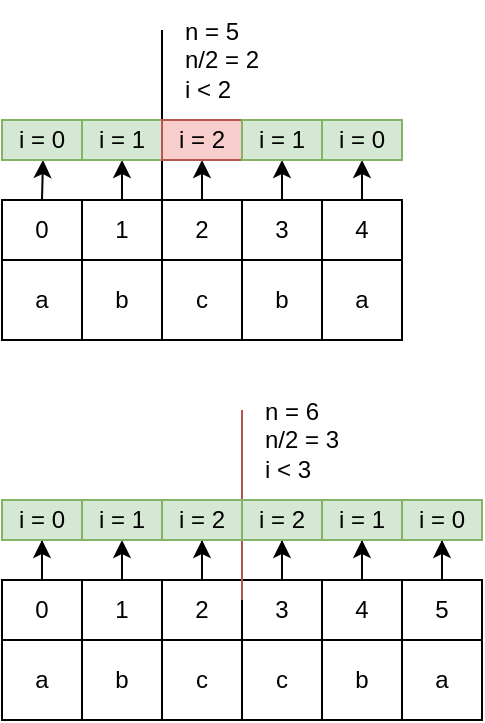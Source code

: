 <mxfile version="21.7.5" type="github">
  <diagram name="第 1 页" id="dkUAmcEz4Ft4TNXjTfV3">
    <mxGraphModel dx="809" dy="509" grid="1" gridSize="10" guides="1" tooltips="1" connect="1" arrows="1" fold="1" page="1" pageScale="1" pageWidth="827" pageHeight="1169" math="0" shadow="0">
      <root>
        <mxCell id="0" />
        <mxCell id="1" parent="0" />
        <mxCell id="A5HtiUHyVA4H0x5wCQ9Z-1" value="a" style="rounded=0;whiteSpace=wrap;html=1;" vertex="1" parent="1">
          <mxGeometry x="200" y="430" width="40" height="40" as="geometry" />
        </mxCell>
        <mxCell id="A5HtiUHyVA4H0x5wCQ9Z-2" value="b" style="rounded=0;whiteSpace=wrap;html=1;" vertex="1" parent="1">
          <mxGeometry x="240" y="430" width="40" height="40" as="geometry" />
        </mxCell>
        <mxCell id="A5HtiUHyVA4H0x5wCQ9Z-3" value="c" style="rounded=0;whiteSpace=wrap;html=1;" vertex="1" parent="1">
          <mxGeometry x="280" y="430" width="40" height="40" as="geometry" />
        </mxCell>
        <mxCell id="A5HtiUHyVA4H0x5wCQ9Z-4" value="c" style="rounded=0;whiteSpace=wrap;html=1;" vertex="1" parent="1">
          <mxGeometry x="320" y="430" width="40" height="40" as="geometry" />
        </mxCell>
        <mxCell id="A5HtiUHyVA4H0x5wCQ9Z-5" value="b" style="rounded=0;whiteSpace=wrap;html=1;" vertex="1" parent="1">
          <mxGeometry x="360" y="430" width="40" height="40" as="geometry" />
        </mxCell>
        <mxCell id="A5HtiUHyVA4H0x5wCQ9Z-6" value="a" style="rounded=0;whiteSpace=wrap;html=1;" vertex="1" parent="1">
          <mxGeometry x="400" y="430" width="40" height="40" as="geometry" />
        </mxCell>
        <mxCell id="A5HtiUHyVA4H0x5wCQ9Z-35" value="" style="edgeStyle=orthogonalEdgeStyle;rounded=0;orthogonalLoop=1;jettySize=auto;html=1;" edge="1" parent="1" source="A5HtiUHyVA4H0x5wCQ9Z-7" target="A5HtiUHyVA4H0x5wCQ9Z-34">
          <mxGeometry relative="1" as="geometry" />
        </mxCell>
        <mxCell id="A5HtiUHyVA4H0x5wCQ9Z-7" value="0" style="rounded=0;whiteSpace=wrap;html=1;" vertex="1" parent="1">
          <mxGeometry x="200" y="400" width="40" height="30" as="geometry" />
        </mxCell>
        <mxCell id="A5HtiUHyVA4H0x5wCQ9Z-38" style="edgeStyle=orthogonalEdgeStyle;rounded=0;orthogonalLoop=1;jettySize=auto;html=1;exitX=0.5;exitY=0;exitDx=0;exitDy=0;entryX=0.5;entryY=1;entryDx=0;entryDy=0;" edge="1" parent="1" source="A5HtiUHyVA4H0x5wCQ9Z-8" target="A5HtiUHyVA4H0x5wCQ9Z-36">
          <mxGeometry relative="1" as="geometry" />
        </mxCell>
        <mxCell id="A5HtiUHyVA4H0x5wCQ9Z-8" value="1" style="rounded=0;whiteSpace=wrap;html=1;" vertex="1" parent="1">
          <mxGeometry x="240" y="400" width="40" height="30" as="geometry" />
        </mxCell>
        <mxCell id="A5HtiUHyVA4H0x5wCQ9Z-40" style="edgeStyle=orthogonalEdgeStyle;rounded=0;orthogonalLoop=1;jettySize=auto;html=1;entryX=0.5;entryY=1;entryDx=0;entryDy=0;" edge="1" parent="1" source="A5HtiUHyVA4H0x5wCQ9Z-9" target="A5HtiUHyVA4H0x5wCQ9Z-37">
          <mxGeometry relative="1" as="geometry" />
        </mxCell>
        <mxCell id="A5HtiUHyVA4H0x5wCQ9Z-9" value="2" style="rounded=0;whiteSpace=wrap;html=1;" vertex="1" parent="1">
          <mxGeometry x="280" y="400" width="40" height="30" as="geometry" />
        </mxCell>
        <mxCell id="A5HtiUHyVA4H0x5wCQ9Z-46" style="edgeStyle=orthogonalEdgeStyle;rounded=0;orthogonalLoop=1;jettySize=auto;html=1;entryX=0.5;entryY=1;entryDx=0;entryDy=0;" edge="1" parent="1" source="A5HtiUHyVA4H0x5wCQ9Z-10" target="A5HtiUHyVA4H0x5wCQ9Z-41">
          <mxGeometry relative="1" as="geometry" />
        </mxCell>
        <mxCell id="A5HtiUHyVA4H0x5wCQ9Z-10" value="3" style="rounded=0;whiteSpace=wrap;html=1;" vertex="1" parent="1">
          <mxGeometry x="320" y="400" width="40" height="30" as="geometry" />
        </mxCell>
        <mxCell id="A5HtiUHyVA4H0x5wCQ9Z-47" style="edgeStyle=orthogonalEdgeStyle;rounded=0;orthogonalLoop=1;jettySize=auto;html=1;entryX=0.5;entryY=1;entryDx=0;entryDy=0;" edge="1" parent="1" source="A5HtiUHyVA4H0x5wCQ9Z-11" target="A5HtiUHyVA4H0x5wCQ9Z-42">
          <mxGeometry relative="1" as="geometry" />
        </mxCell>
        <mxCell id="A5HtiUHyVA4H0x5wCQ9Z-11" value="4" style="rounded=0;whiteSpace=wrap;html=1;" vertex="1" parent="1">
          <mxGeometry x="360" y="400" width="40" height="30" as="geometry" />
        </mxCell>
        <mxCell id="A5HtiUHyVA4H0x5wCQ9Z-48" style="edgeStyle=orthogonalEdgeStyle;rounded=0;orthogonalLoop=1;jettySize=auto;html=1;entryX=0.5;entryY=1;entryDx=0;entryDy=0;" edge="1" parent="1" source="A5HtiUHyVA4H0x5wCQ9Z-12" target="A5HtiUHyVA4H0x5wCQ9Z-43">
          <mxGeometry relative="1" as="geometry" />
        </mxCell>
        <mxCell id="A5HtiUHyVA4H0x5wCQ9Z-12" value="5" style="rounded=0;whiteSpace=wrap;html=1;" vertex="1" parent="1">
          <mxGeometry x="400" y="400" width="40" height="30" as="geometry" />
        </mxCell>
        <mxCell id="A5HtiUHyVA4H0x5wCQ9Z-13" value="a" style="rounded=0;whiteSpace=wrap;html=1;" vertex="1" parent="1">
          <mxGeometry x="200" y="240" width="40" height="40" as="geometry" />
        </mxCell>
        <mxCell id="A5HtiUHyVA4H0x5wCQ9Z-14" value="b" style="rounded=0;whiteSpace=wrap;html=1;" vertex="1" parent="1">
          <mxGeometry x="240" y="240" width="40" height="40" as="geometry" />
        </mxCell>
        <mxCell id="A5HtiUHyVA4H0x5wCQ9Z-15" value="c" style="rounded=0;whiteSpace=wrap;html=1;" vertex="1" parent="1">
          <mxGeometry x="280" y="240" width="40" height="40" as="geometry" />
        </mxCell>
        <mxCell id="A5HtiUHyVA4H0x5wCQ9Z-16" value="b" style="rounded=0;whiteSpace=wrap;html=1;" vertex="1" parent="1">
          <mxGeometry x="320" y="240" width="40" height="40" as="geometry" />
        </mxCell>
        <mxCell id="A5HtiUHyVA4H0x5wCQ9Z-17" value="a" style="rounded=0;whiteSpace=wrap;html=1;" vertex="1" parent="1">
          <mxGeometry x="360" y="240" width="40" height="40" as="geometry" />
        </mxCell>
        <mxCell id="A5HtiUHyVA4H0x5wCQ9Z-19" value="0" style="rounded=0;whiteSpace=wrap;html=1;" vertex="1" parent="1">
          <mxGeometry x="200" y="210" width="40" height="30" as="geometry" />
        </mxCell>
        <mxCell id="A5HtiUHyVA4H0x5wCQ9Z-20" value="1" style="rounded=0;whiteSpace=wrap;html=1;" vertex="1" parent="1">
          <mxGeometry x="240" y="210" width="40" height="30" as="geometry" />
        </mxCell>
        <mxCell id="A5HtiUHyVA4H0x5wCQ9Z-21" value="2" style="rounded=0;whiteSpace=wrap;html=1;" vertex="1" parent="1">
          <mxGeometry x="280" y="210" width="40" height="30" as="geometry" />
        </mxCell>
        <mxCell id="A5HtiUHyVA4H0x5wCQ9Z-22" value="3" style="rounded=0;whiteSpace=wrap;html=1;" vertex="1" parent="1">
          <mxGeometry x="320" y="210" width="40" height="30" as="geometry" />
        </mxCell>
        <mxCell id="A5HtiUHyVA4H0x5wCQ9Z-23" value="4" style="rounded=0;whiteSpace=wrap;html=1;" vertex="1" parent="1">
          <mxGeometry x="360" y="210" width="40" height="30" as="geometry" />
        </mxCell>
        <mxCell id="A5HtiUHyVA4H0x5wCQ9Z-25" value="&lt;div style=&quot;text-align: left;&quot;&gt;&lt;span style=&quot;background-color: initial;&quot;&gt;n = 5&lt;/span&gt;&lt;/div&gt;&lt;div style=&quot;text-align: left;&quot;&gt;&lt;span style=&quot;background-color: initial;&quot;&gt;n/2 = 2&lt;/span&gt;&lt;/div&gt;&lt;div style=&quot;text-align: left;&quot;&gt;&lt;span style=&quot;background-color: initial;&quot;&gt;i &amp;lt; 2&lt;/span&gt;&lt;/div&gt;" style="text;html=1;strokeColor=none;fillColor=none;align=center;verticalAlign=middle;whiteSpace=wrap;rounded=0;" vertex="1" parent="1">
          <mxGeometry x="280" y="110" width="60" height="60" as="geometry" />
        </mxCell>
        <mxCell id="A5HtiUHyVA4H0x5wCQ9Z-26" value="" style="endArrow=none;html=1;rounded=0;entryX=0;entryY=0;entryDx=0;entryDy=0;exitX=0;exitY=0.25;exitDx=0;exitDy=0;" edge="1" parent="1" source="A5HtiUHyVA4H0x5wCQ9Z-25" target="A5HtiUHyVA4H0x5wCQ9Z-21">
          <mxGeometry width="50" height="50" relative="1" as="geometry">
            <mxPoint x="320" y="230" as="sourcePoint" />
            <mxPoint x="370" y="180" as="targetPoint" />
          </mxGeometry>
        </mxCell>
        <mxCell id="A5HtiUHyVA4H0x5wCQ9Z-28" value="&lt;div style=&quot;text-align: left;&quot;&gt;&lt;span style=&quot;background-color: initial;&quot;&gt;n = 6&lt;/span&gt;&lt;/div&gt;&lt;div style=&quot;text-align: left;&quot;&gt;&lt;span style=&quot;background-color: initial;&quot;&gt;n/2 = 3&lt;/span&gt;&lt;/div&gt;&lt;div style=&quot;text-align: left;&quot;&gt;&lt;span style=&quot;background-color: initial;&quot;&gt;i &amp;lt; 3&lt;/span&gt;&lt;/div&gt;" style="text;html=1;strokeColor=none;fillColor=none;align=center;verticalAlign=middle;whiteSpace=wrap;rounded=0;" vertex="1" parent="1">
          <mxGeometry x="320" y="300" width="60" height="60" as="geometry" />
        </mxCell>
        <mxCell id="A5HtiUHyVA4H0x5wCQ9Z-29" value="" style="endArrow=none;html=1;rounded=0;entryX=0;entryY=0;entryDx=0;entryDy=0;exitX=0;exitY=0.25;exitDx=0;exitDy=0;fillColor=#f8cecc;strokeColor=#b85450;" edge="1" parent="1" source="A5HtiUHyVA4H0x5wCQ9Z-28" target="A5HtiUHyVA4H0x5wCQ9Z-10">
          <mxGeometry width="50" height="50" relative="1" as="geometry">
            <mxPoint x="319.43" y="355" as="sourcePoint" />
            <mxPoint x="319.43" y="400" as="targetPoint" />
            <Array as="points">
              <mxPoint x="320" y="410" />
            </Array>
          </mxGeometry>
        </mxCell>
        <mxCell id="A5HtiUHyVA4H0x5wCQ9Z-34" value="i = 0" style="whiteSpace=wrap;html=1;rounded=0;fillColor=#d5e8d4;strokeColor=#82b366;" vertex="1" parent="1">
          <mxGeometry x="200" y="360" width="40" height="20" as="geometry" />
        </mxCell>
        <mxCell id="A5HtiUHyVA4H0x5wCQ9Z-36" value="i = 1" style="whiteSpace=wrap;html=1;rounded=0;fillColor=#d5e8d4;strokeColor=#82b366;" vertex="1" parent="1">
          <mxGeometry x="240" y="360" width="40" height="20" as="geometry" />
        </mxCell>
        <mxCell id="A5HtiUHyVA4H0x5wCQ9Z-37" value="i = 2" style="whiteSpace=wrap;html=1;rounded=0;fillColor=#d5e8d4;strokeColor=#82b366;" vertex="1" parent="1">
          <mxGeometry x="280" y="360" width="40" height="20" as="geometry" />
        </mxCell>
        <mxCell id="A5HtiUHyVA4H0x5wCQ9Z-41" value="i = 2" style="whiteSpace=wrap;html=1;rounded=0;fillColor=#d5e8d4;strokeColor=#82b366;" vertex="1" parent="1">
          <mxGeometry x="320" y="360" width="40" height="20" as="geometry" />
        </mxCell>
        <mxCell id="A5HtiUHyVA4H0x5wCQ9Z-42" value="i = 1" style="whiteSpace=wrap;html=1;rounded=0;fillColor=#d5e8d4;strokeColor=#82b366;" vertex="1" parent="1">
          <mxGeometry x="360" y="360" width="40" height="20" as="geometry" />
        </mxCell>
        <mxCell id="A5HtiUHyVA4H0x5wCQ9Z-43" value="i = 0" style="whiteSpace=wrap;html=1;rounded=0;fillColor=#d5e8d4;strokeColor=#82b366;" vertex="1" parent="1">
          <mxGeometry x="400" y="360" width="40" height="20" as="geometry" />
        </mxCell>
        <mxCell id="A5HtiUHyVA4H0x5wCQ9Z-49" value="" style="edgeStyle=orthogonalEdgeStyle;rounded=0;orthogonalLoop=1;jettySize=auto;html=1;" edge="1" parent="1" target="A5HtiUHyVA4H0x5wCQ9Z-55">
          <mxGeometry relative="1" as="geometry">
            <mxPoint x="220" y="210" as="sourcePoint" />
          </mxGeometry>
        </mxCell>
        <mxCell id="A5HtiUHyVA4H0x5wCQ9Z-50" style="edgeStyle=orthogonalEdgeStyle;rounded=0;orthogonalLoop=1;jettySize=auto;html=1;exitX=0.5;exitY=0;exitDx=0;exitDy=0;entryX=0.5;entryY=1;entryDx=0;entryDy=0;" edge="1" parent="1" target="A5HtiUHyVA4H0x5wCQ9Z-56">
          <mxGeometry relative="1" as="geometry">
            <mxPoint x="260" y="210" as="sourcePoint" />
          </mxGeometry>
        </mxCell>
        <mxCell id="A5HtiUHyVA4H0x5wCQ9Z-51" style="edgeStyle=orthogonalEdgeStyle;rounded=0;orthogonalLoop=1;jettySize=auto;html=1;entryX=0.5;entryY=1;entryDx=0;entryDy=0;" edge="1" parent="1" target="A5HtiUHyVA4H0x5wCQ9Z-57">
          <mxGeometry relative="1" as="geometry">
            <mxPoint x="300" y="210" as="sourcePoint" />
          </mxGeometry>
        </mxCell>
        <mxCell id="A5HtiUHyVA4H0x5wCQ9Z-52" style="edgeStyle=orthogonalEdgeStyle;rounded=0;orthogonalLoop=1;jettySize=auto;html=1;entryX=0.5;entryY=1;entryDx=0;entryDy=0;" edge="1" parent="1" target="A5HtiUHyVA4H0x5wCQ9Z-58">
          <mxGeometry relative="1" as="geometry">
            <mxPoint x="340" y="210" as="sourcePoint" />
          </mxGeometry>
        </mxCell>
        <mxCell id="A5HtiUHyVA4H0x5wCQ9Z-53" style="edgeStyle=orthogonalEdgeStyle;rounded=0;orthogonalLoop=1;jettySize=auto;html=1;entryX=0.5;entryY=1;entryDx=0;entryDy=0;" edge="1" parent="1" target="A5HtiUHyVA4H0x5wCQ9Z-59">
          <mxGeometry relative="1" as="geometry">
            <mxPoint x="380" y="210" as="sourcePoint" />
          </mxGeometry>
        </mxCell>
        <mxCell id="A5HtiUHyVA4H0x5wCQ9Z-55" value="i = 0" style="whiteSpace=wrap;html=1;rounded=0;fillColor=#d5e8d4;strokeColor=#82b366;" vertex="1" parent="1">
          <mxGeometry x="200" y="170" width="40" height="20" as="geometry" />
        </mxCell>
        <mxCell id="A5HtiUHyVA4H0x5wCQ9Z-56" value="i = 1" style="whiteSpace=wrap;html=1;rounded=0;fillColor=#d5e8d4;strokeColor=#82b366;" vertex="1" parent="1">
          <mxGeometry x="240" y="170" width="40" height="20" as="geometry" />
        </mxCell>
        <mxCell id="A5HtiUHyVA4H0x5wCQ9Z-57" value="i = 2" style="whiteSpace=wrap;html=1;rounded=0;fillColor=#f8cecc;strokeColor=#b85450;" vertex="1" parent="1">
          <mxGeometry x="280" y="170" width="40" height="20" as="geometry" />
        </mxCell>
        <mxCell id="A5HtiUHyVA4H0x5wCQ9Z-58" value="i = 1" style="whiteSpace=wrap;html=1;rounded=0;fillColor=#d5e8d4;strokeColor=#82b366;" vertex="1" parent="1">
          <mxGeometry x="320" y="170" width="40" height="20" as="geometry" />
        </mxCell>
        <mxCell id="A5HtiUHyVA4H0x5wCQ9Z-59" value="i = 0" style="whiteSpace=wrap;html=1;rounded=0;fillColor=#d5e8d4;strokeColor=#82b366;" vertex="1" parent="1">
          <mxGeometry x="360" y="170" width="40" height="20" as="geometry" />
        </mxCell>
      </root>
    </mxGraphModel>
  </diagram>
</mxfile>
